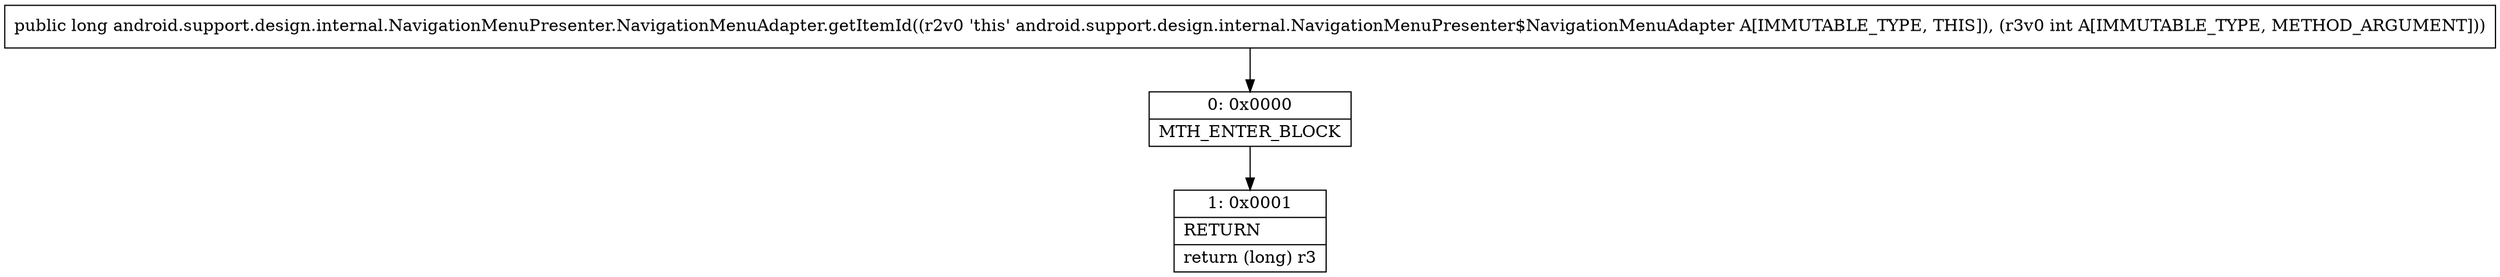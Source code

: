 digraph "CFG forandroid.support.design.internal.NavigationMenuPresenter.NavigationMenuAdapter.getItemId(I)J" {
Node_0 [shape=record,label="{0\:\ 0x0000|MTH_ENTER_BLOCK\l}"];
Node_1 [shape=record,label="{1\:\ 0x0001|RETURN\l|return (long) r3\l}"];
MethodNode[shape=record,label="{public long android.support.design.internal.NavigationMenuPresenter.NavigationMenuAdapter.getItemId((r2v0 'this' android.support.design.internal.NavigationMenuPresenter$NavigationMenuAdapter A[IMMUTABLE_TYPE, THIS]), (r3v0 int A[IMMUTABLE_TYPE, METHOD_ARGUMENT])) }"];
MethodNode -> Node_0;
Node_0 -> Node_1;
}

